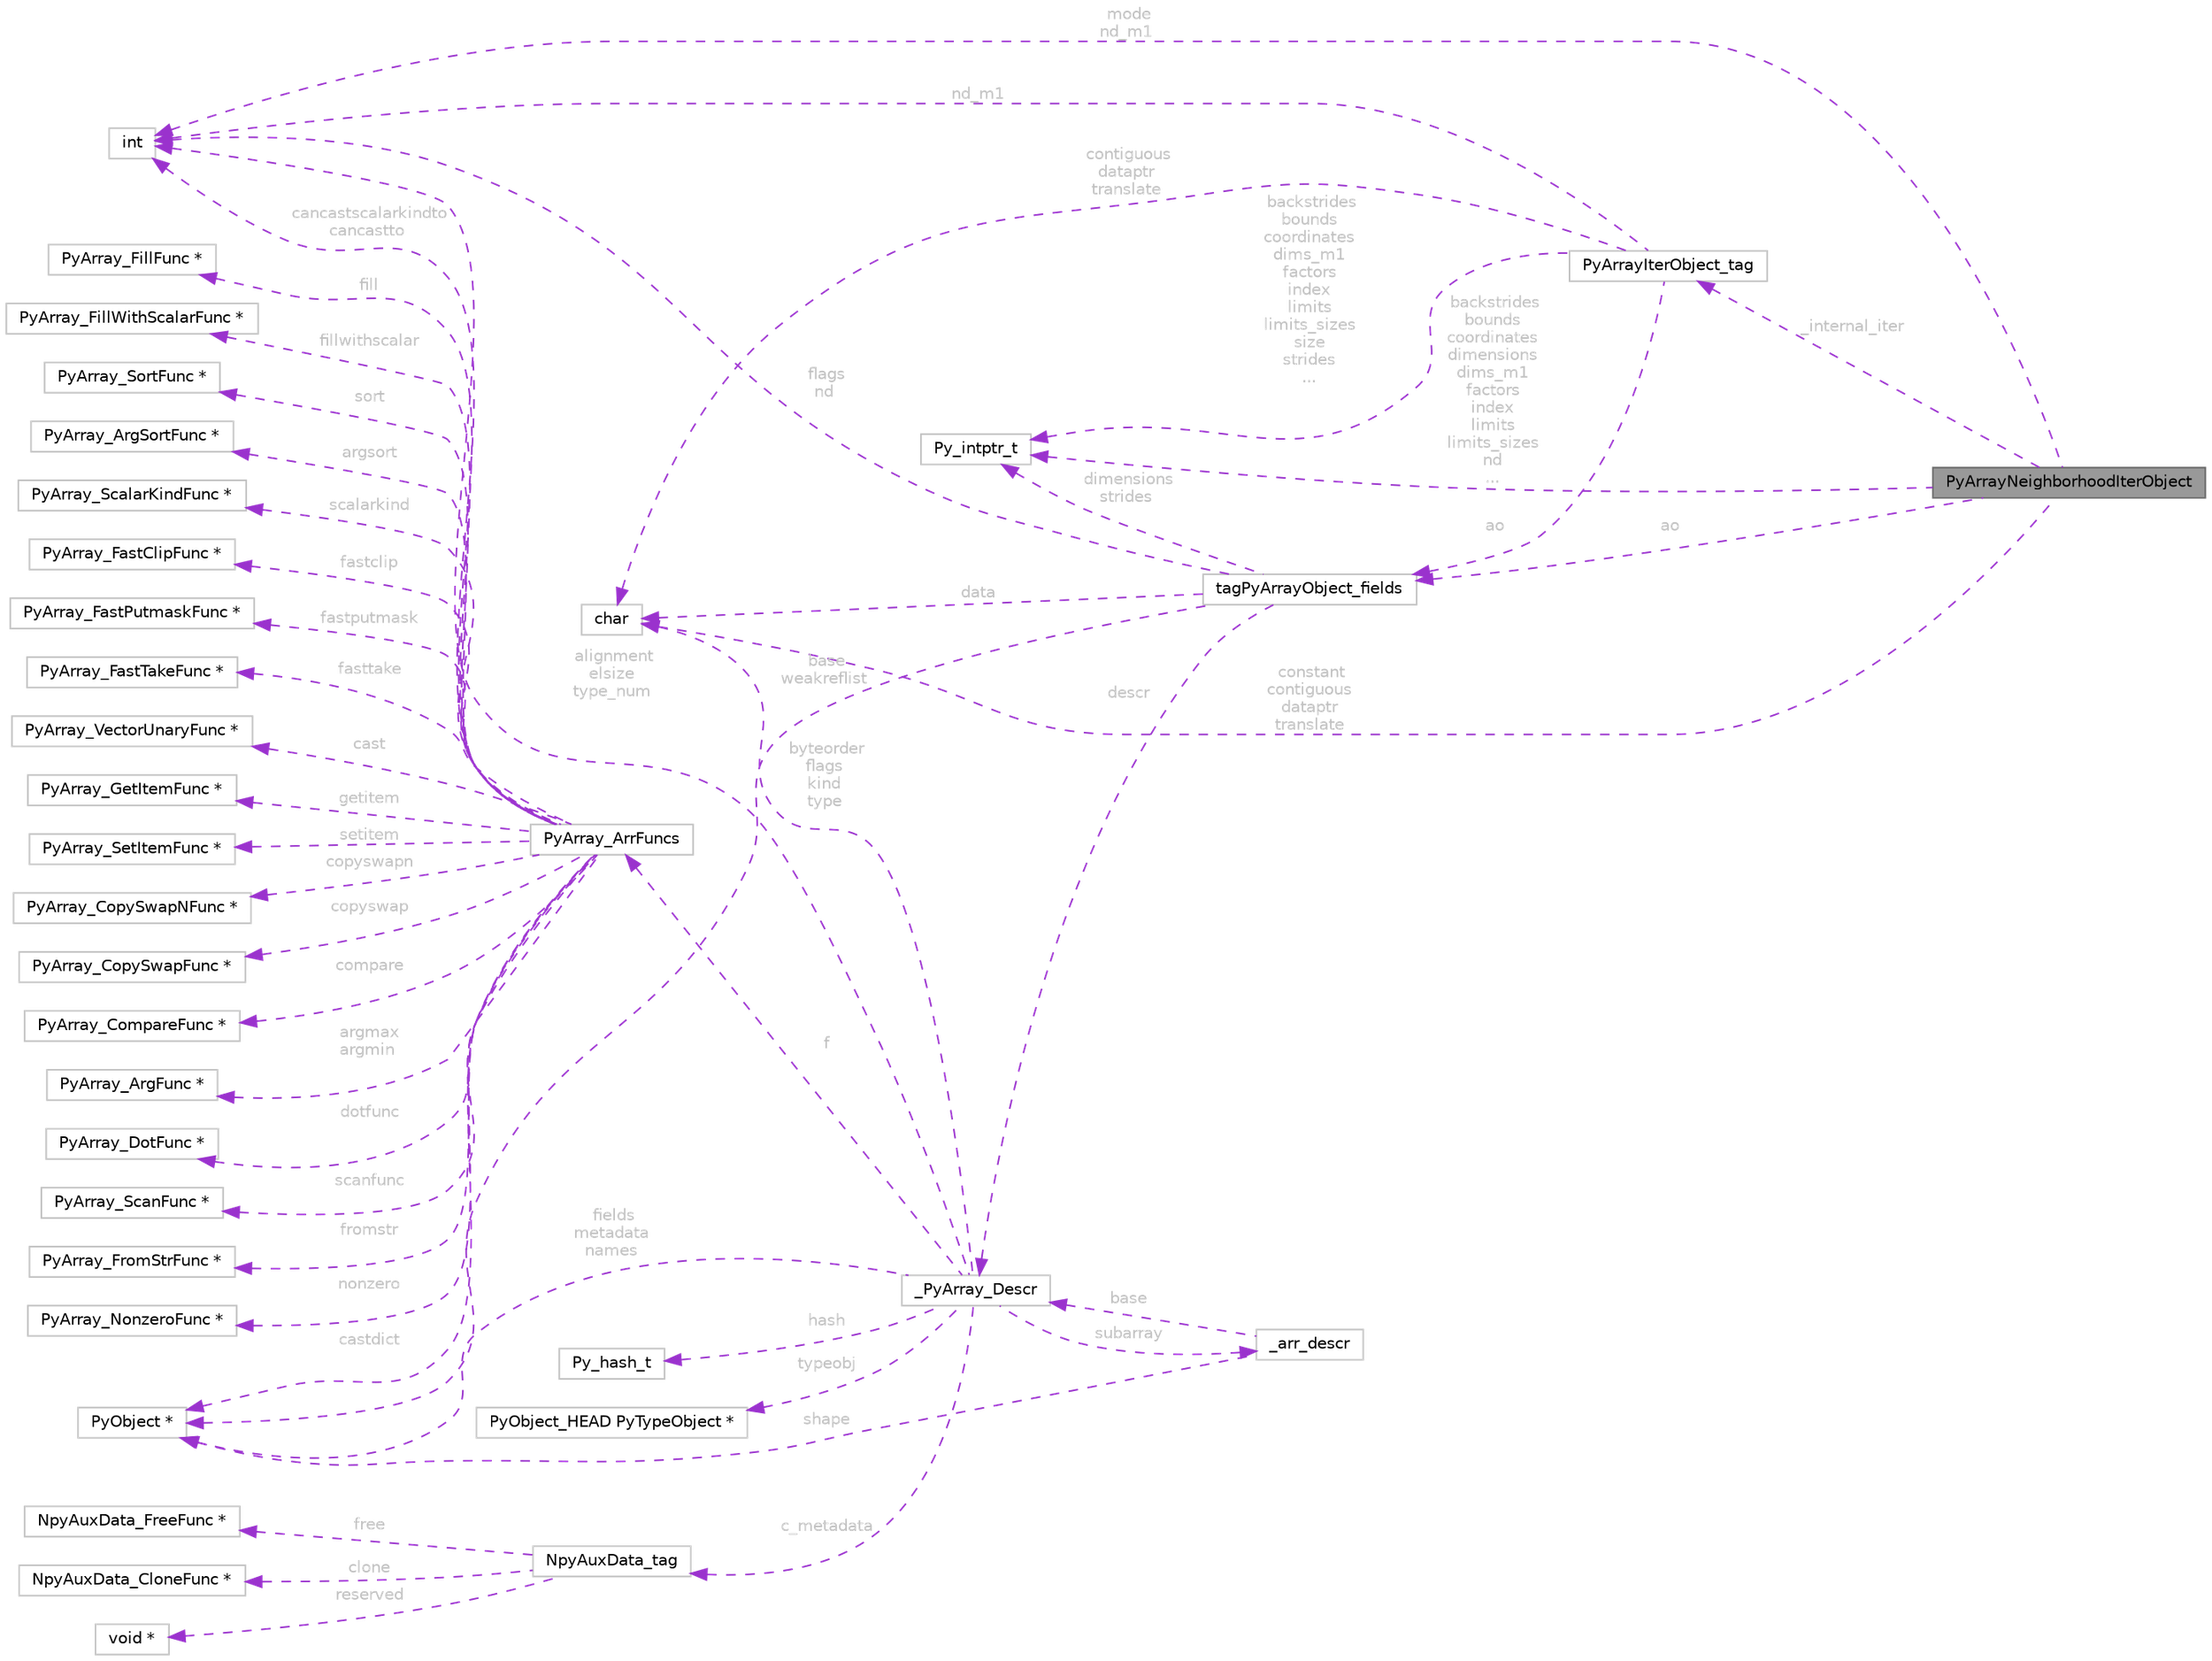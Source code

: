 digraph "PyArrayNeighborhoodIterObject"
{
 // LATEX_PDF_SIZE
  bgcolor="transparent";
  edge [fontname=Helvetica,fontsize=10,labelfontname=Helvetica,labelfontsize=10];
  node [fontname=Helvetica,fontsize=10,shape=box,height=0.2,width=0.4];
  rankdir="LR";
  Node1 [id="Node000001",label="PyArrayNeighborhoodIterObject",height=0.2,width=0.4,color="gray40", fillcolor="grey60", style="filled", fontcolor="black",tooltip=" "];
  Node2 -> Node1 [id="edge1_Node000001_Node000002",dir="back",color="darkorchid3",style="dashed",tooltip=" ",label=" mode\nnd_m1",fontcolor="grey" ];
  Node2 [id="Node000002",label="int",height=0.2,width=0.4,color="grey75", fillcolor="white", style="filled",tooltip=" "];
  Node3 -> Node1 [id="edge2_Node000001_Node000003",dir="back",color="darkorchid3",style="dashed",tooltip=" ",label=" backstrides\nbounds\ncoordinates\ndimensions\ndims_m1\nfactors\nindex\nlimits\nlimits_sizes\nnd\n...",fontcolor="grey" ];
  Node3 [id="Node000003",label="Py_intptr_t",height=0.2,width=0.4,color="grey75", fillcolor="white", style="filled",tooltip=" "];
  Node4 -> Node1 [id="edge3_Node000001_Node000004",dir="back",color="darkorchid3",style="dashed",tooltip=" ",label=" ao",fontcolor="grey" ];
  Node4 [id="Node000004",label="tagPyArrayObject_fields",height=0.2,width=0.4,color="grey75", fillcolor="white", style="filled",URL="$dd/d57/structtagPyArrayObject__fields.html",tooltip=" "];
  Node5 -> Node4 [id="edge4_Node000004_Node000005",dir="back",color="darkorchid3",style="dashed",tooltip=" ",label=" data",fontcolor="grey" ];
  Node5 [id="Node000005",label="char",height=0.2,width=0.4,color="grey75", fillcolor="white", style="filled",tooltip=" "];
  Node2 -> Node4 [id="edge5_Node000004_Node000002",dir="back",color="darkorchid3",style="dashed",tooltip=" ",label=" flags\nnd",fontcolor="grey" ];
  Node3 -> Node4 [id="edge6_Node000004_Node000003",dir="back",color="darkorchid3",style="dashed",tooltip=" ",label=" dimensions\nstrides",fontcolor="grey" ];
  Node6 -> Node4 [id="edge7_Node000004_Node000006",dir="back",color="darkorchid3",style="dashed",tooltip=" ",label=" base\nweakreflist",fontcolor="grey" ];
  Node6 [id="Node000006",label="PyObject *",height=0.2,width=0.4,color="grey75", fillcolor="white", style="filled",tooltip=" "];
  Node7 -> Node4 [id="edge8_Node000004_Node000007",dir="back",color="darkorchid3",style="dashed",tooltip=" ",label=" descr",fontcolor="grey" ];
  Node7 [id="Node000007",label="_PyArray_Descr",height=0.2,width=0.4,color="grey75", fillcolor="white", style="filled",URL="$d9/ddb/struct__PyArray__Descr.html",tooltip=" "];
  Node8 -> Node7 [id="edge9_Node000007_Node000008",dir="back",color="darkorchid3",style="dashed",tooltip=" ",label=" typeobj",fontcolor="grey" ];
  Node8 [id="Node000008",label="PyObject_HEAD PyTypeObject *",height=0.2,width=0.4,color="grey75", fillcolor="white", style="filled",tooltip=" "];
  Node5 -> Node7 [id="edge10_Node000007_Node000005",dir="back",color="darkorchid3",style="dashed",tooltip=" ",label=" byteorder\nflags\nkind\ntype",fontcolor="grey" ];
  Node2 -> Node7 [id="edge11_Node000007_Node000002",dir="back",color="darkorchid3",style="dashed",tooltip=" ",label=" alignment\nelsize\ntype_num",fontcolor="grey" ];
  Node9 -> Node7 [id="edge12_Node000007_Node000009",dir="back",color="darkorchid3",style="dashed",tooltip=" ",label=" subarray",fontcolor="grey" ];
  Node9 [id="Node000009",label="_arr_descr",height=0.2,width=0.4,color="grey75", fillcolor="white", style="filled",URL="$d4/d79/struct__arr__descr.html",tooltip=" "];
  Node7 -> Node9 [id="edge13_Node000009_Node000007",dir="back",color="darkorchid3",style="dashed",tooltip=" ",label=" base",fontcolor="grey" ];
  Node6 -> Node9 [id="edge14_Node000009_Node000006",dir="back",color="darkorchid3",style="dashed",tooltip=" ",label=" shape",fontcolor="grey" ];
  Node6 -> Node7 [id="edge15_Node000007_Node000006",dir="back",color="darkorchid3",style="dashed",tooltip=" ",label=" fields\nmetadata\nnames",fontcolor="grey" ];
  Node10 -> Node7 [id="edge16_Node000007_Node000010",dir="back",color="darkorchid3",style="dashed",tooltip=" ",label=" f",fontcolor="grey" ];
  Node10 [id="Node000010",label="PyArray_ArrFuncs",height=0.2,width=0.4,color="grey75", fillcolor="white", style="filled",URL="$db/dc3/structPyArray__ArrFuncs.html",tooltip=" "];
  Node11 -> Node10 [id="edge17_Node000010_Node000011",dir="back",color="darkorchid3",style="dashed",tooltip=" ",label=" cast",fontcolor="grey" ];
  Node11 [id="Node000011",label="PyArray_VectorUnaryFunc *",height=0.2,width=0.4,color="grey75", fillcolor="white", style="filled",tooltip=" "];
  Node12 -> Node10 [id="edge18_Node000010_Node000012",dir="back",color="darkorchid3",style="dashed",tooltip=" ",label=" getitem",fontcolor="grey" ];
  Node12 [id="Node000012",label="PyArray_GetItemFunc *",height=0.2,width=0.4,color="grey75", fillcolor="white", style="filled",tooltip=" "];
  Node13 -> Node10 [id="edge19_Node000010_Node000013",dir="back",color="darkorchid3",style="dashed",tooltip=" ",label=" setitem",fontcolor="grey" ];
  Node13 [id="Node000013",label="PyArray_SetItemFunc *",height=0.2,width=0.4,color="grey75", fillcolor="white", style="filled",tooltip=" "];
  Node14 -> Node10 [id="edge20_Node000010_Node000014",dir="back",color="darkorchid3",style="dashed",tooltip=" ",label=" copyswapn",fontcolor="grey" ];
  Node14 [id="Node000014",label="PyArray_CopySwapNFunc *",height=0.2,width=0.4,color="grey75", fillcolor="white", style="filled",tooltip=" "];
  Node15 -> Node10 [id="edge21_Node000010_Node000015",dir="back",color="darkorchid3",style="dashed",tooltip=" ",label=" copyswap",fontcolor="grey" ];
  Node15 [id="Node000015",label="PyArray_CopySwapFunc *",height=0.2,width=0.4,color="grey75", fillcolor="white", style="filled",tooltip=" "];
  Node16 -> Node10 [id="edge22_Node000010_Node000016",dir="back",color="darkorchid3",style="dashed",tooltip=" ",label=" compare",fontcolor="grey" ];
  Node16 [id="Node000016",label="PyArray_CompareFunc *",height=0.2,width=0.4,color="grey75", fillcolor="white", style="filled",tooltip=" "];
  Node17 -> Node10 [id="edge23_Node000010_Node000017",dir="back",color="darkorchid3",style="dashed",tooltip=" ",label=" argmax\nargmin",fontcolor="grey" ];
  Node17 [id="Node000017",label="PyArray_ArgFunc *",height=0.2,width=0.4,color="grey75", fillcolor="white", style="filled",tooltip=" "];
  Node18 -> Node10 [id="edge24_Node000010_Node000018",dir="back",color="darkorchid3",style="dashed",tooltip=" ",label=" dotfunc",fontcolor="grey" ];
  Node18 [id="Node000018",label="PyArray_DotFunc *",height=0.2,width=0.4,color="grey75", fillcolor="white", style="filled",tooltip=" "];
  Node19 -> Node10 [id="edge25_Node000010_Node000019",dir="back",color="darkorchid3",style="dashed",tooltip=" ",label=" scanfunc",fontcolor="grey" ];
  Node19 [id="Node000019",label="PyArray_ScanFunc *",height=0.2,width=0.4,color="grey75", fillcolor="white", style="filled",tooltip=" "];
  Node20 -> Node10 [id="edge26_Node000010_Node000020",dir="back",color="darkorchid3",style="dashed",tooltip=" ",label=" fromstr",fontcolor="grey" ];
  Node20 [id="Node000020",label="PyArray_FromStrFunc *",height=0.2,width=0.4,color="grey75", fillcolor="white", style="filled",tooltip=" "];
  Node21 -> Node10 [id="edge27_Node000010_Node000021",dir="back",color="darkorchid3",style="dashed",tooltip=" ",label=" nonzero",fontcolor="grey" ];
  Node21 [id="Node000021",label="PyArray_NonzeroFunc *",height=0.2,width=0.4,color="grey75", fillcolor="white", style="filled",tooltip=" "];
  Node22 -> Node10 [id="edge28_Node000010_Node000022",dir="back",color="darkorchid3",style="dashed",tooltip=" ",label=" fill",fontcolor="grey" ];
  Node22 [id="Node000022",label="PyArray_FillFunc *",height=0.2,width=0.4,color="grey75", fillcolor="white", style="filled",tooltip=" "];
  Node23 -> Node10 [id="edge29_Node000010_Node000023",dir="back",color="darkorchid3",style="dashed",tooltip=" ",label=" fillwithscalar",fontcolor="grey" ];
  Node23 [id="Node000023",label="PyArray_FillWithScalarFunc *",height=0.2,width=0.4,color="grey75", fillcolor="white", style="filled",tooltip=" "];
  Node24 -> Node10 [id="edge30_Node000010_Node000024",dir="back",color="darkorchid3",style="dashed",tooltip=" ",label=" sort",fontcolor="grey" ];
  Node24 [id="Node000024",label="PyArray_SortFunc *",height=0.2,width=0.4,color="grey75", fillcolor="white", style="filled",tooltip=" "];
  Node25 -> Node10 [id="edge31_Node000010_Node000025",dir="back",color="darkorchid3",style="dashed",tooltip=" ",label=" argsort",fontcolor="grey" ];
  Node25 [id="Node000025",label="PyArray_ArgSortFunc *",height=0.2,width=0.4,color="grey75", fillcolor="white", style="filled",tooltip=" "];
  Node6 -> Node10 [id="edge32_Node000010_Node000006",dir="back",color="darkorchid3",style="dashed",tooltip=" ",label=" castdict",fontcolor="grey" ];
  Node26 -> Node10 [id="edge33_Node000010_Node000026",dir="back",color="darkorchid3",style="dashed",tooltip=" ",label=" scalarkind",fontcolor="grey" ];
  Node26 [id="Node000026",label="PyArray_ScalarKindFunc *",height=0.2,width=0.4,color="grey75", fillcolor="white", style="filled",tooltip=" "];
  Node2 -> Node10 [id="edge34_Node000010_Node000002",dir="back",color="darkorchid3",style="dashed",tooltip=" ",label=" cancastscalarkindto\ncancastto",fontcolor="grey" ];
  Node27 -> Node10 [id="edge35_Node000010_Node000027",dir="back",color="darkorchid3",style="dashed",tooltip=" ",label=" fastclip",fontcolor="grey" ];
  Node27 [id="Node000027",label="PyArray_FastClipFunc *",height=0.2,width=0.4,color="grey75", fillcolor="white", style="filled",tooltip=" "];
  Node28 -> Node10 [id="edge36_Node000010_Node000028",dir="back",color="darkorchid3",style="dashed",tooltip=" ",label=" fastputmask",fontcolor="grey" ];
  Node28 [id="Node000028",label="PyArray_FastPutmaskFunc *",height=0.2,width=0.4,color="grey75", fillcolor="white", style="filled",tooltip=" "];
  Node29 -> Node10 [id="edge37_Node000010_Node000029",dir="back",color="darkorchid3",style="dashed",tooltip=" ",label=" fasttake",fontcolor="grey" ];
  Node29 [id="Node000029",label="PyArray_FastTakeFunc *",height=0.2,width=0.4,color="grey75", fillcolor="white", style="filled",tooltip=" "];
  Node30 -> Node7 [id="edge38_Node000007_Node000030",dir="back",color="darkorchid3",style="dashed",tooltip=" ",label=" c_metadata",fontcolor="grey" ];
  Node30 [id="Node000030",label="NpyAuxData_tag",height=0.2,width=0.4,color="grey75", fillcolor="white", style="filled",URL="$d3/dd6/structNpyAuxData__tag.html",tooltip=" "];
  Node31 -> Node30 [id="edge39_Node000030_Node000031",dir="back",color="darkorchid3",style="dashed",tooltip=" ",label=" free",fontcolor="grey" ];
  Node31 [id="Node000031",label="NpyAuxData_FreeFunc *",height=0.2,width=0.4,color="grey75", fillcolor="white", style="filled",tooltip=" "];
  Node32 -> Node30 [id="edge40_Node000030_Node000032",dir="back",color="darkorchid3",style="dashed",tooltip=" ",label=" clone",fontcolor="grey" ];
  Node32 [id="Node000032",label="NpyAuxData_CloneFunc *",height=0.2,width=0.4,color="grey75", fillcolor="white", style="filled",tooltip=" "];
  Node33 -> Node30 [id="edge41_Node000030_Node000033",dir="back",color="darkorchid3",style="dashed",tooltip=" ",label=" reserved",fontcolor="grey" ];
  Node33 [id="Node000033",label="void *",height=0.2,width=0.4,color="grey75", fillcolor="white", style="filled",tooltip=" "];
  Node34 -> Node7 [id="edge42_Node000007_Node000034",dir="back",color="darkorchid3",style="dashed",tooltip=" ",label=" hash",fontcolor="grey" ];
  Node34 [id="Node000034",label="Py_hash_t",height=0.2,width=0.4,color="grey75", fillcolor="white", style="filled",tooltip=" "];
  Node5 -> Node1 [id="edge43_Node000001_Node000005",dir="back",color="darkorchid3",style="dashed",tooltip=" ",label=" constant\ncontiguous\ndataptr\ntranslate",fontcolor="grey" ];
  Node35 -> Node1 [id="edge44_Node000001_Node000035",dir="back",color="darkorchid3",style="dashed",tooltip=" ",label=" _internal_iter",fontcolor="grey" ];
  Node35 [id="Node000035",label="PyArrayIterObject_tag",height=0.2,width=0.4,color="grey75", fillcolor="white", style="filled",URL="$dc/d24/structPyArrayIterObject__tag.html",tooltip=" "];
  Node2 -> Node35 [id="edge45_Node000035_Node000002",dir="back",color="darkorchid3",style="dashed",tooltip=" ",label=" nd_m1",fontcolor="grey" ];
  Node3 -> Node35 [id="edge46_Node000035_Node000003",dir="back",color="darkorchid3",style="dashed",tooltip=" ",label=" backstrides\nbounds\ncoordinates\ndims_m1\nfactors\nindex\nlimits\nlimits_sizes\nsize\nstrides\n...",fontcolor="grey" ];
  Node4 -> Node35 [id="edge47_Node000035_Node000004",dir="back",color="darkorchid3",style="dashed",tooltip=" ",label=" ao",fontcolor="grey" ];
  Node5 -> Node35 [id="edge48_Node000035_Node000005",dir="back",color="darkorchid3",style="dashed",tooltip=" ",label=" contiguous\ndataptr\ntranslate",fontcolor="grey" ];
}
